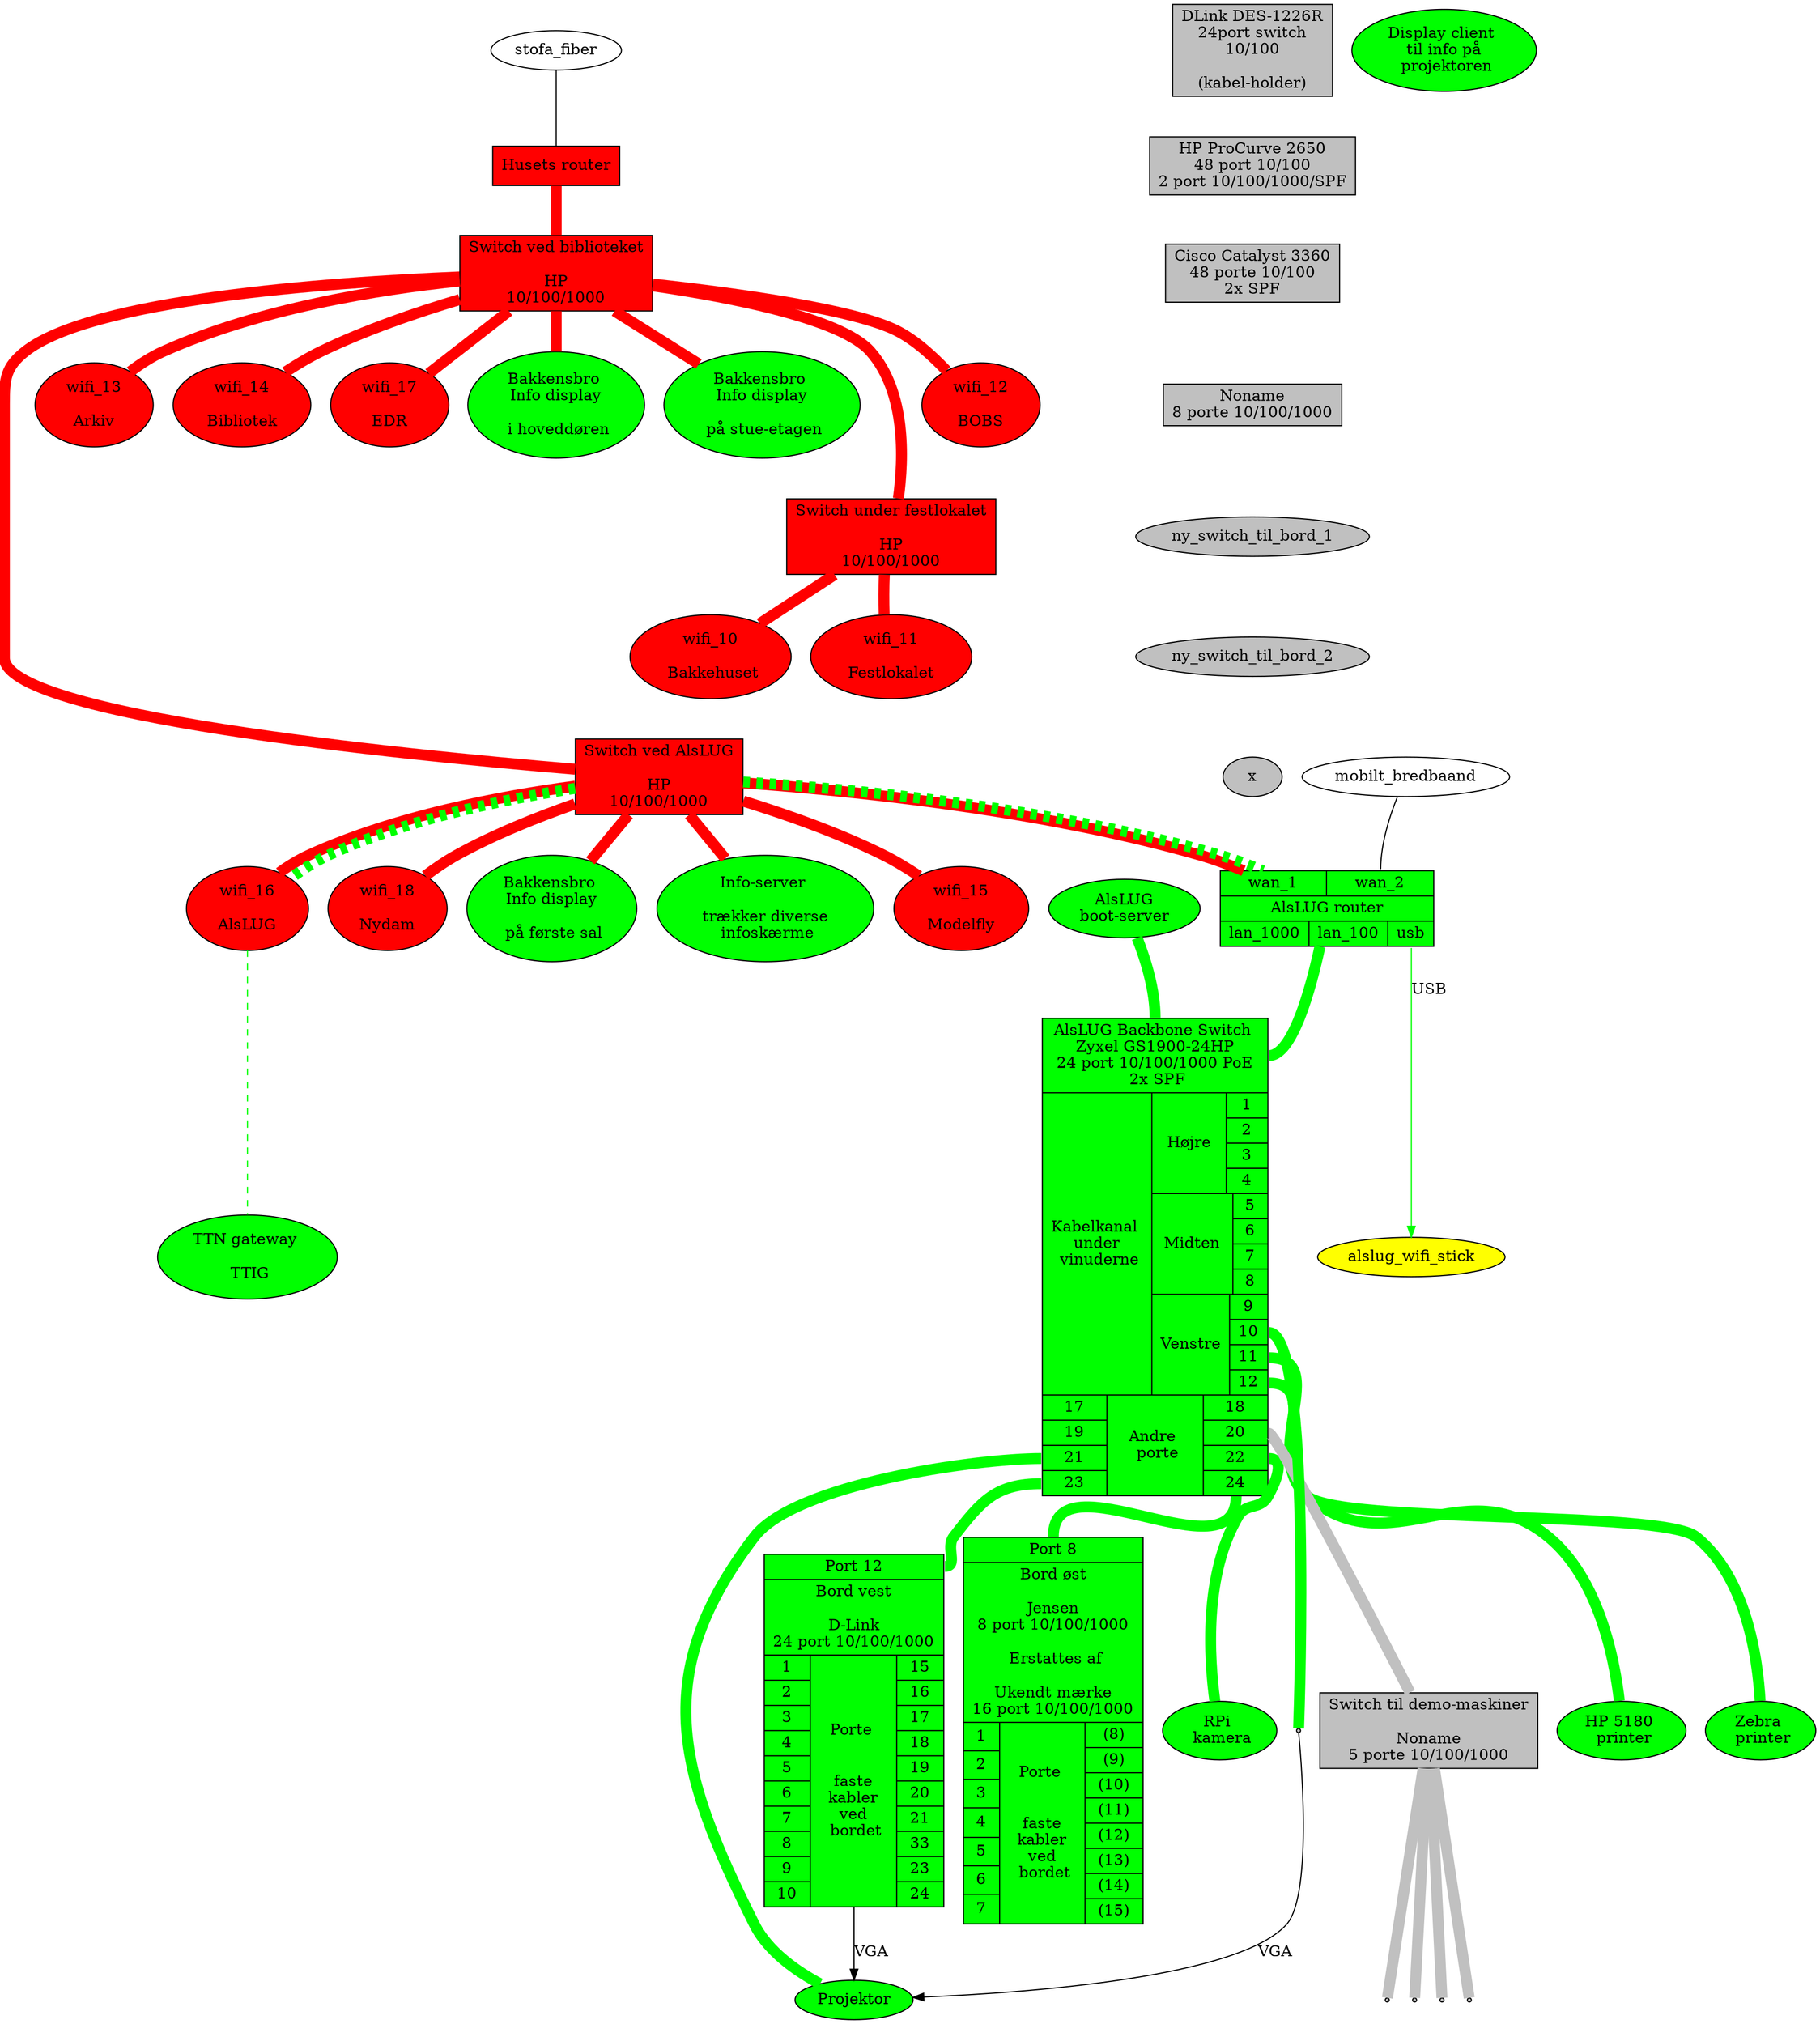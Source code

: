 digraph xxx {
  edge [ dir=none penwidth=10 ];

  node [ style=filled fillcolor=red ];
  husets_router [ shape=box label="Husets router" ];
  husets_switch_1 [ shape=box label="Switch ved biblioteket\n\nHP\n10/100/1000" ];
  husets_switch_2 [ shape=box label="Switch ved AlsLUG\n\nHP\n10/100/1000" ];
  festlokale_switch [ shape=box label="Switch under festlokalet\n\nHP\n10/100/1000" ];
  wifi_10 [ label=" wifi_10 \n\n Bakkehuset"                  ];
  wifi_11 [ label=" wifi_11 \n\n Festlokalet "                ];
  wifi_12 [ label=" wifi_12 \n\n BOBS "                       ];
  wifi_13 [ label=" wifi_13 \n\n Arkiv "                      ];
  wifi_14 [ label=" wifi_14 \n\n Bibliotek "                  ];
  wifi_15 [ label=" wifi_15 \n\n Modelfly "                   ];
  wifi_16 [ label=" wifi_16 \n\n AlsLUG "                     ];
  wifi_17 [ label=" wifi_17 \n\n EDR "                        ];
  wifi_18 [ label=" wifi_18 \n\n Nydam "                      ];
  
  node [ style=filled fillcolor=green ];
  AlsLUG_TTIG		[ label="TTN gateway \n\n TTIG"					];
  bakkensbro_info_doer	[ label="Bakkensbro \n Info display \n\n i hoveddøren"		];
  bakkensbro_info_stuen	[ label="Bakkensbro \n Info display \n\n på stue-etagen"	];
  bakkensbro_info_1_sal	[ label="Bakkensbro \n Info display \n\n på første sal"		];
  info_server		[ label="Info-server \n\n trækker diverse \n infoskærme"	];
  alslug_router [ shape=record label="{{<wan_1> wan_1|<wan_2> wan_2}|
                                        AlsLUG router
                                      |{<lan_1000> lan_1000|<lan_100> lan_100|<usb> usb}}" ];
  alslug_gl_bootserver [ label="AlsLUG\nboot-server" ];
  alslug_prokjetor_client [ label="Display client \n til info på \n projektoren" ];
  alslug_backbone_switch [ shape=record label="{<any> AlsLUG Backbone Switch \n Zyxel GS1900-24HP \n 24 port 10/100/1000 PoE \n 2x SPF|{Kabelkanal \n under \n vinuderne
		|{
			{Højre	|{	<1> 1	|	<2> 2	|	<3> 3	|	<4> 4	}}|
			{Midten	|{	<5> 5	|	<6> 6	|	<7> 7	|	<8>8	}}|
			{Venstre|{	<9> 9	|	<10>10	|	<11>11	|	<12>12	}}
		}}|{{{
			{<17>17|<18>19|<21>21|<23>23}
			|Andre \n porte|
			{<18>18|<20>20|<22>22|<24>24}
		}}}}"];
  alslug_projektor [ label="Projektor" ]
  alslug_hp5180 [ label="HP 5180 \n printer" ]
  alslug_zebra [ label="Zebra \n printer" ]
  RPi_camera [ label="RPi \n kamera" ]
  bord_1 [ shape=record label="{<uplink> Port 12|
		<bord> Bord vest\n\nD-Link\n24 port 10/100/1000
		|{
			{1|2|3|4|5|6|7|8|9|10}
			|Porte \n\n\n faste \n kabler \n ved \n bordet|
			{15|16|17|18|19|20|21|33|23|24}
		}}"];
  bord_2 [ shape=record label="{<uplink> Port 8|
		<bord> Bord øst\n\nJensen\n8 port 10/100/1000\n\n Erstattes af\n\nUkendt mærke\n16 port 10/100/1000
		|{
			{1|2|3|4|5|6|7}
			|Porte \n\n\n faste \n kabler \n ved \n bordet|
			{(8)|(9)|(10)|(11)|(12)|(13)|(14)|(15)}
		}}"];
 
  // Udstyr som pt ikke bruges
  node [ style=filled fillcolor=gray ];
  switch_24p      [ shape=box label="DLink DES-1226R\n24port switch\n10/100\n\n(kabel-holder)"];
  switch_48p      [ shape=box label="HP ProCurve 2650\n48 port 10/100\n2 port 10/100/1000/SPF"];
  switch_48p_poe  [ shape=box label="Cisco Catalyst 3360\n48 porte 10/100\n2x SPF"];
  switch_5p       [ shape=box label="Switch til demo-maskiner\n\nNoname\n5 porte 10/100/1000" ];
  switch_8p       [ shape=box label="Noname\n8 porte 10/100/1000"];
  
  switch_24p -> switch_48p -> switch_48p_poe -> switch_8p -> ny_switch_til_bord_1 -> ny_switch_til_bord_2 -> x -> alslug_router [ color=invis ];
  
  
  node [ style=normal ];
  // Internet forbindelser
  stofa_fiber      -> husets_router [ penwidth=1 fillcolor=black style=filled ];
  mobilt_bredbaand -> alslug_router:wan_2 [ penwidth=1 fillcolor=black style=filled ];
  
  // Husets forbindelser
  edge  [ color=red style=solid ];
  husets_switch_1 -> festlokale_switch -> {     wifi_10 wifi_11                                                        };
  husets_router -> husets_switch_1 -> {                        wifi_12 wifi_13 wifi_14                 wifi_17         };
  husets_switch_1 -> husets_switch_2 -> { alslug_router                                wifi_15 wifi_16         wifi_18 };

  husets_switch_1 -> { bakkensbro_info_doer bakkensbro_info_stuen };
  husets_switch_2 -> { bakkensbro_info_1_sal info_server };

  // VLAN forbindelser over bakkensbros netværk
  edge  [ color=green style=dashed ];
  husets_switch_2 -> { alslug_router:wan_1 wifi_16 };

  alslug_wifi_stick [ fillcolor=yellow style=filled ];

  // Interne forbindelser
  edge [ color=green style=solid ];
  node [ shape=point ];
  
  {alslug_router:lan_1000 alslug_gl_bootserver} -> alslug_backbone_switch:any;
  alslug_backbone_switch:12 -> alslug_hp5180;
  alslug_backbone_switch:11 -> alslug_zebra;
  alslug_backbone_switch:10 -> alslug_projektor_client;
  alslug_backbone_switch:20 -> switch_5p -> { demo_1 demo_2 demo_3 demo_4 } [ color=gray ];
  alslug_backbone_switch:21 -> alslug_projektor;
  alslug_backbone_switch:22 -> RPi_camera;
  alslug_backbone_switch:23 -> bord_1:uplink
  alslug_backbone_switch:24 -> bord_2:uplink;

  alslug_projektor_client -> alslug_projektor [ color=black penwidth=1 label="VGA" dir=forward ];
  bord_1 -> alslug_projektor [ color=black penwidth=1 label="VGA" dir=forward ];
  alslug_router:usb -> alslug_wifi_stick [ penwidth=1 label="USB" dir=forward ];
  wifi_16 -> AlsLUG_TTIG [ penwidth=1 style=dashed ];
  
  edge [ color=invis ];
  husets_switch_1 -> wifi_12 -> festlokale_switch -> wifi_11 -> husets_switch_2;

  subgraph {
    rank = same;
#    alslug_projektor;
#    alslug_hp5180;
    alslug_backbone_switch;
  }
}

